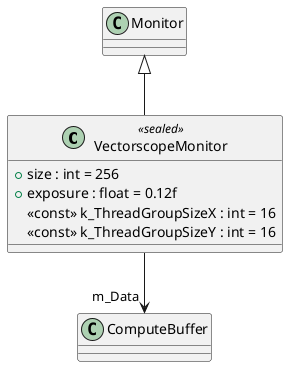 @startuml
class VectorscopeMonitor <<sealed>> {
    + size : int = 256
    + exposure : float = 0.12f
    <<const>> k_ThreadGroupSizeX : int = 16
    <<const>> k_ThreadGroupSizeY : int = 16
}
Monitor <|-- VectorscopeMonitor
VectorscopeMonitor --> "m_Data" ComputeBuffer
@enduml
